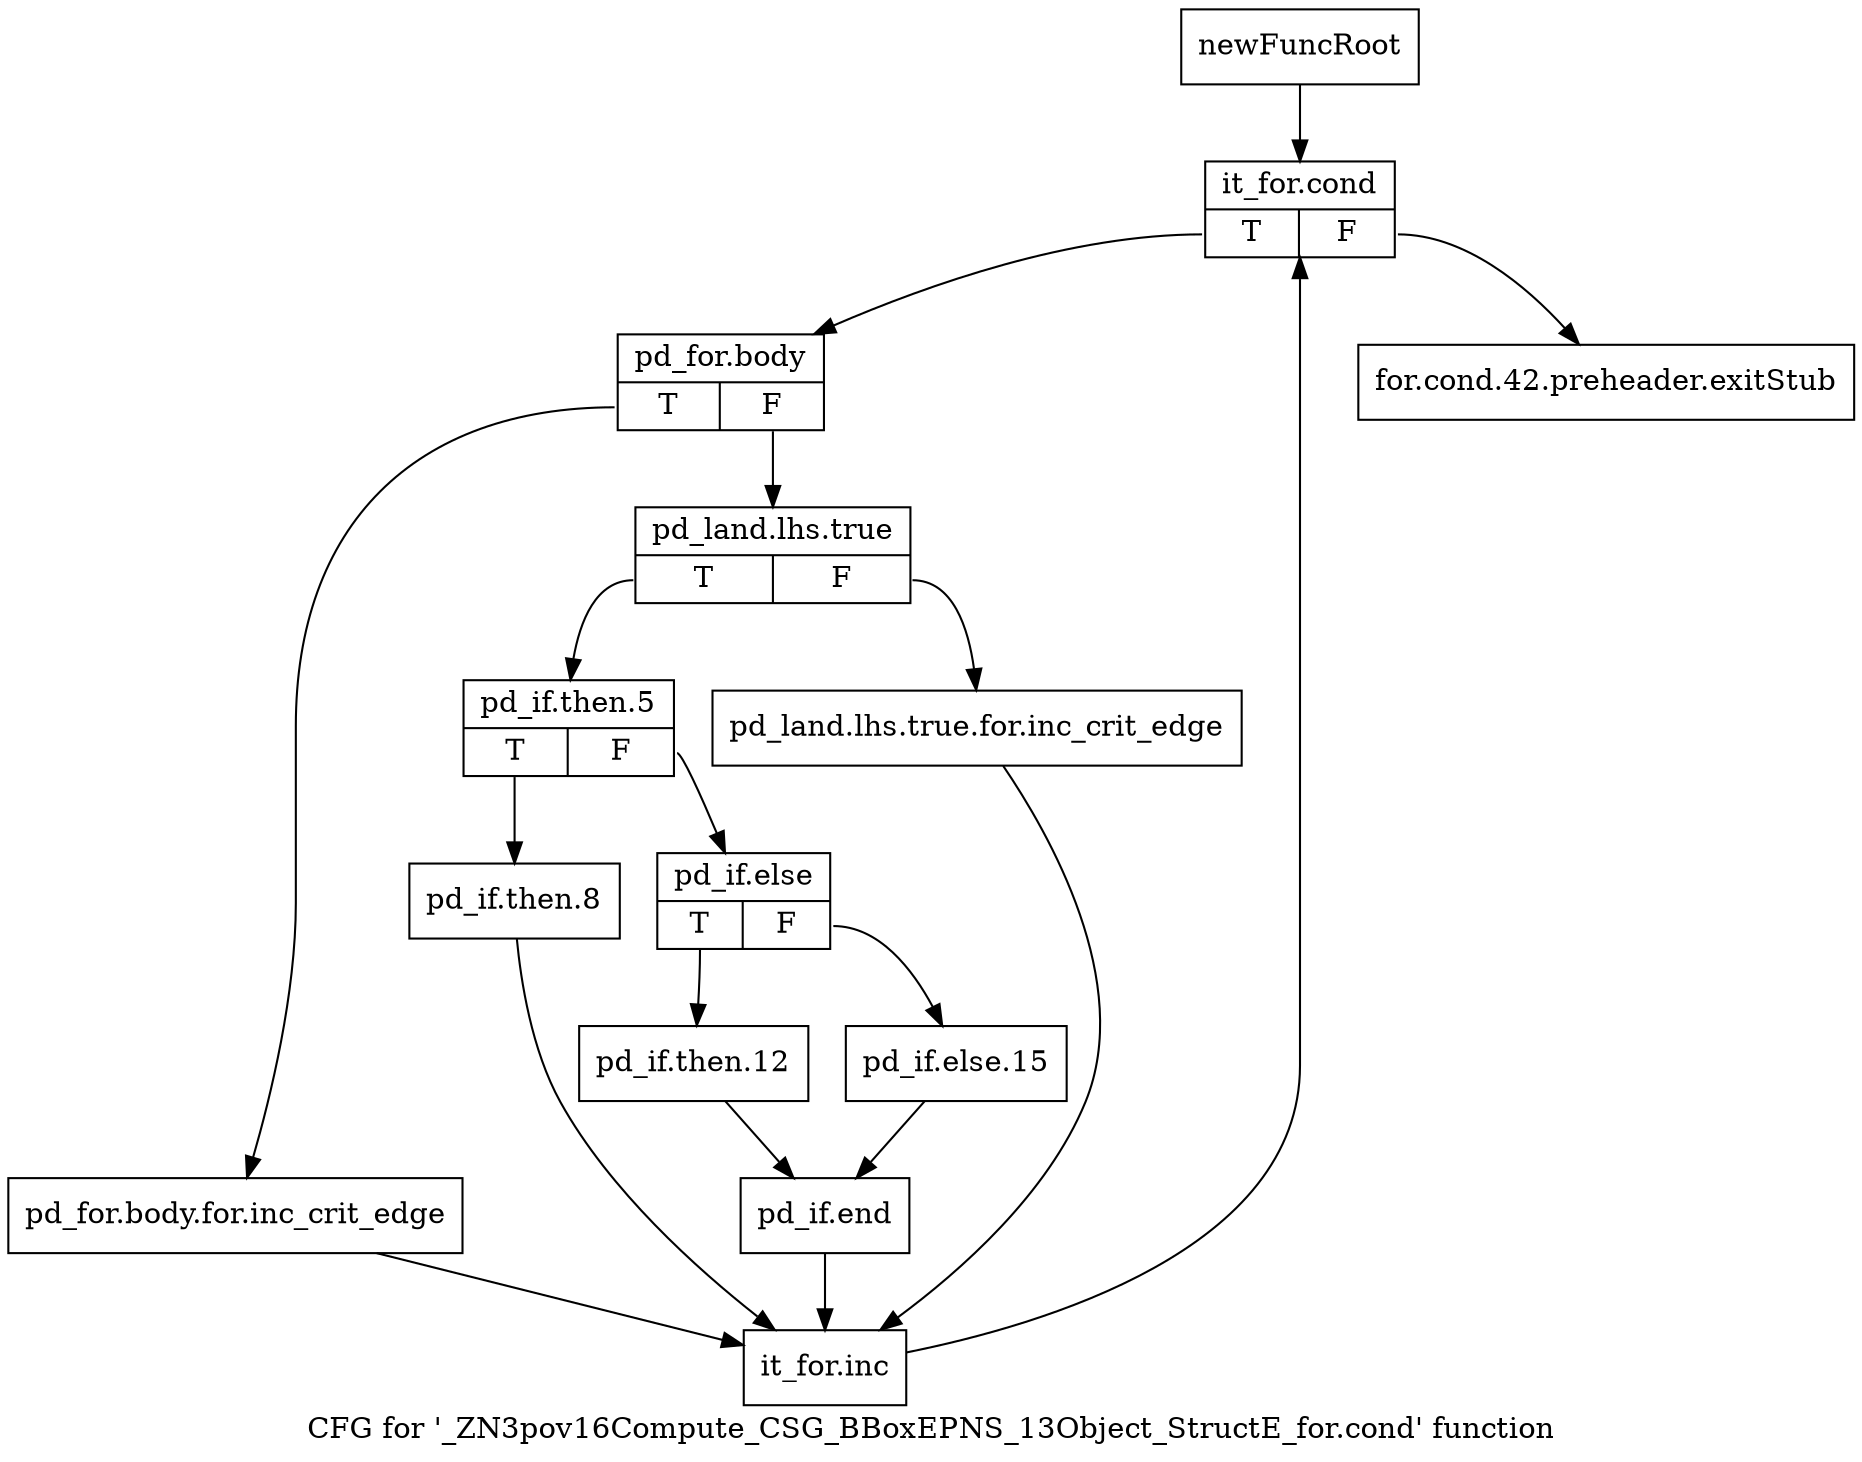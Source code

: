 digraph "CFG for '_ZN3pov16Compute_CSG_BBoxEPNS_13Object_StructE_for.cond' function" {
	label="CFG for '_ZN3pov16Compute_CSG_BBoxEPNS_13Object_StructE_for.cond' function";

	Node0x23805d0 [shape=record,label="{newFuncRoot}"];
	Node0x23805d0 -> Node0x2380670;
	Node0x2380620 [shape=record,label="{for.cond.42.preheader.exitStub}"];
	Node0x2380670 [shape=record,label="{it_for.cond|{<s0>T|<s1>F}}"];
	Node0x2380670:s0 -> Node0x23806c0;
	Node0x2380670:s1 -> Node0x2380620;
	Node0x23806c0 [shape=record,label="{pd_for.body|{<s0>T|<s1>F}}"];
	Node0x23806c0:s0 -> Node0x2380990;
	Node0x23806c0:s1 -> Node0x2380710;
	Node0x2380710 [shape=record,label="{pd_land.lhs.true|{<s0>T|<s1>F}}"];
	Node0x2380710:s0 -> Node0x23807b0;
	Node0x2380710:s1 -> Node0x2380760;
	Node0x2380760 [shape=record,label="{pd_land.lhs.true.for.inc_crit_edge}"];
	Node0x2380760 -> Node0x23809e0;
	Node0x23807b0 [shape=record,label="{pd_if.then.5|{<s0>T|<s1>F}}"];
	Node0x23807b0:s0 -> Node0x2380940;
	Node0x23807b0:s1 -> Node0x2380800;
	Node0x2380800 [shape=record,label="{pd_if.else|{<s0>T|<s1>F}}"];
	Node0x2380800:s0 -> Node0x23808a0;
	Node0x2380800:s1 -> Node0x2380850;
	Node0x2380850 [shape=record,label="{pd_if.else.15}"];
	Node0x2380850 -> Node0x23808f0;
	Node0x23808a0 [shape=record,label="{pd_if.then.12}"];
	Node0x23808a0 -> Node0x23808f0;
	Node0x23808f0 [shape=record,label="{pd_if.end}"];
	Node0x23808f0 -> Node0x23809e0;
	Node0x2380940 [shape=record,label="{pd_if.then.8}"];
	Node0x2380940 -> Node0x23809e0;
	Node0x2380990 [shape=record,label="{pd_for.body.for.inc_crit_edge}"];
	Node0x2380990 -> Node0x23809e0;
	Node0x23809e0 [shape=record,label="{it_for.inc}"];
	Node0x23809e0 -> Node0x2380670;
}
